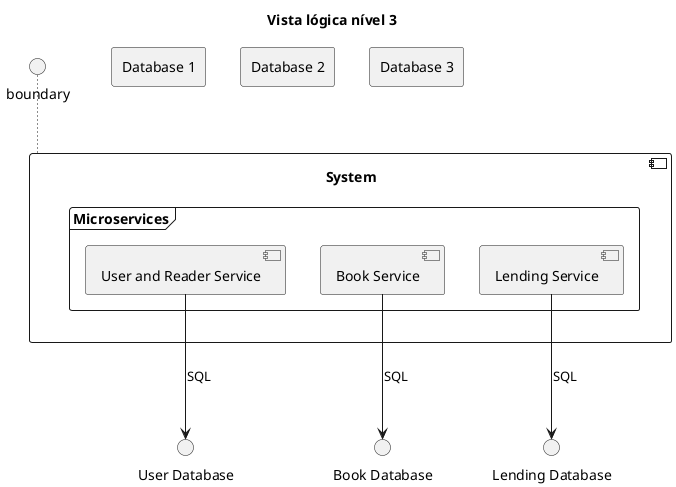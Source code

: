 @startuml
 'https://plantuml.com/class-diagram

 hide circle
 skinparam classAttributeIconSize 0

title Vista lógica nível 3

component System {
 frame "Microservices" {
           [User and Reader Service]
           [Book Service]
           [Lending Service]
         }
}

System ~up~ boundary

rectangle "Database 1" {
}

rectangle "Database 2" {
}

rectangle "Database 3" {
 }
[User and Reader Service] --> "User Database":SQL
[Book Service] --> "Book Database":SQL
[Lending Service] --> "Lending Database":SQL


@enduml
